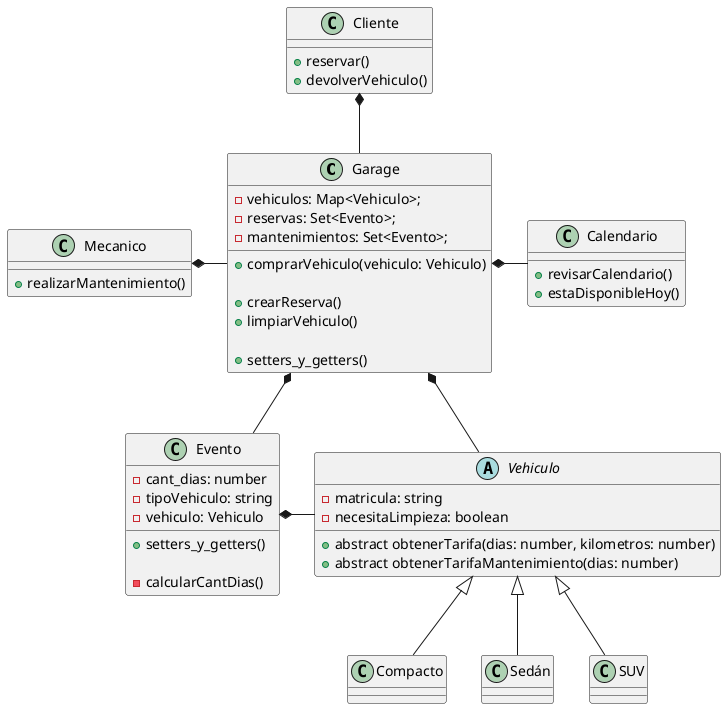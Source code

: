 @startuml Diagrama de clases
class Garage {
    - vehiculos: Map<Vehiculo>;
    - reservas: Set<Evento>;
    - mantenimientos: Set<Evento>;

    + comprarVehiculo(vehiculo: Vehiculo)

    + crearReserva()
    + limpiarVehiculo()

    + setters_y_getters()
}

class Cliente {
    + reservar()
    + devolverVehiculo()
}

class Mecanico {
    + realizarMantenimiento()
}

abstract class Vehiculo {
    - matricula: string
    - necesitaLimpieza: boolean
    
    + abstract obtenerTarifa(dias: number, kilometros: number)
    + abstract obtenerTarifaMantenimiento(dias: number)
}

class Compacto {

}
class Sedán {

}
class SUV {

}

class Evento {
    - cant_dias: number
    - tipoVehiculo: string
    - vehiculo: Vehiculo

    + setters_y_getters()

    - calcularCantDias()
}

class Calendario {
    + revisarCalendario()
    + estaDisponibleHoy()
}


' Relaciones

Cliente *-- Garage

Mecanico *-r- Garage

Garage *-d- Vehiculo
Garage *-d- Evento
Garage *-r- Calendario

Evento *-r- Vehiculo

Vehiculo <|-- Compacto
Vehiculo <|-- Sedán
Vehiculo <|-- SUV

@enduml